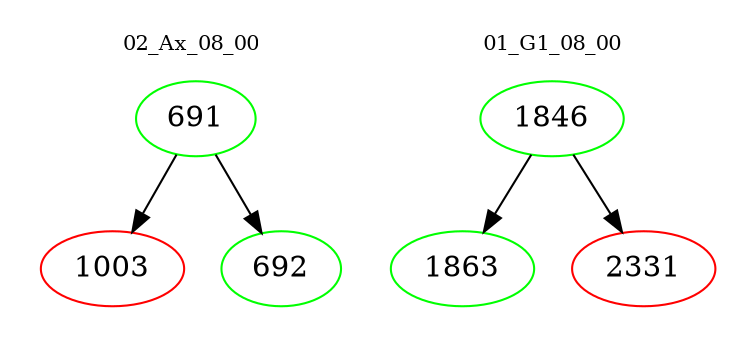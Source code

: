 digraph{
subgraph cluster_0 {
color = white
label = "02_Ax_08_00";
fontsize=10;
T0_691 [label="691", color="green"]
T0_691 -> T0_1003 [color="black"]
T0_1003 [label="1003", color="red"]
T0_691 -> T0_692 [color="black"]
T0_692 [label="692", color="green"]
}
subgraph cluster_1 {
color = white
label = "01_G1_08_00";
fontsize=10;
T1_1846 [label="1846", color="green"]
T1_1846 -> T1_1863 [color="black"]
T1_1863 [label="1863", color="green"]
T1_1846 -> T1_2331 [color="black"]
T1_2331 [label="2331", color="red"]
}
}
